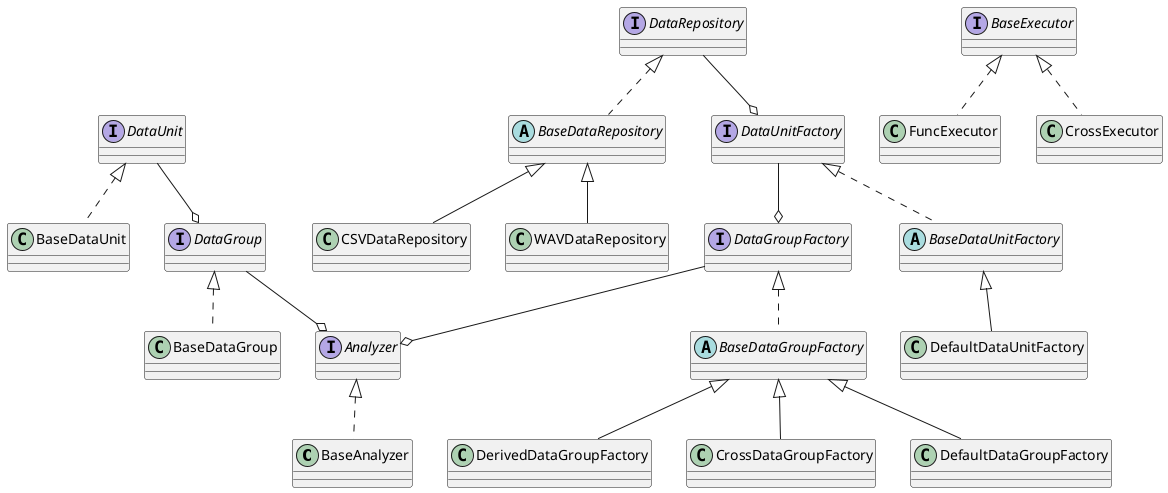 @startuml src
' 主要部分
interface BaseAnalyzer
interface BaseDataUnit
interface BaseDataGroup

class BaseAnalyzer implements Analyzer
class BaseDataUnit implements DataUnit
class BaseDataGroup implements DataGroup

' DataUnitFactory
interface DataUnitFactory
abstract BaseDataUnitFactory implements DataUnitFactory
class DefaultDataUnitFactory extends BaseDataUnitFactory

' DataGroupFactory
interface DataGroupFactory
abstract BaseDataGroupFactory implements DataGroupFactory
class DefaultDataGroupFactory extends BaseDataGroupFactory
class DerivedDataGroupFactory extends BaseDataGroupFactory
class CrossDataGroupFactory extends BaseDataGroupFactory

' DataRepository
interface DataRepository
abstract BaseDataRepository implements DataRepository
class CSVDataRepository extends BaseDataRepository
class WAVDataRepository extends BaseDataRepository

' Executer
interface BaseExecutor
class FuncExecutor implements BaseExecutor
class CrossExecutor implements BaseExecutor

' デザイン間
DataUnit --o DataGroup
DataGroup --o Analyzer
DataUnitFactory --o DataGroupFactory
DataGroupFactory --o Analyzer
DataRepository --o DataUnitFactory
@enduml